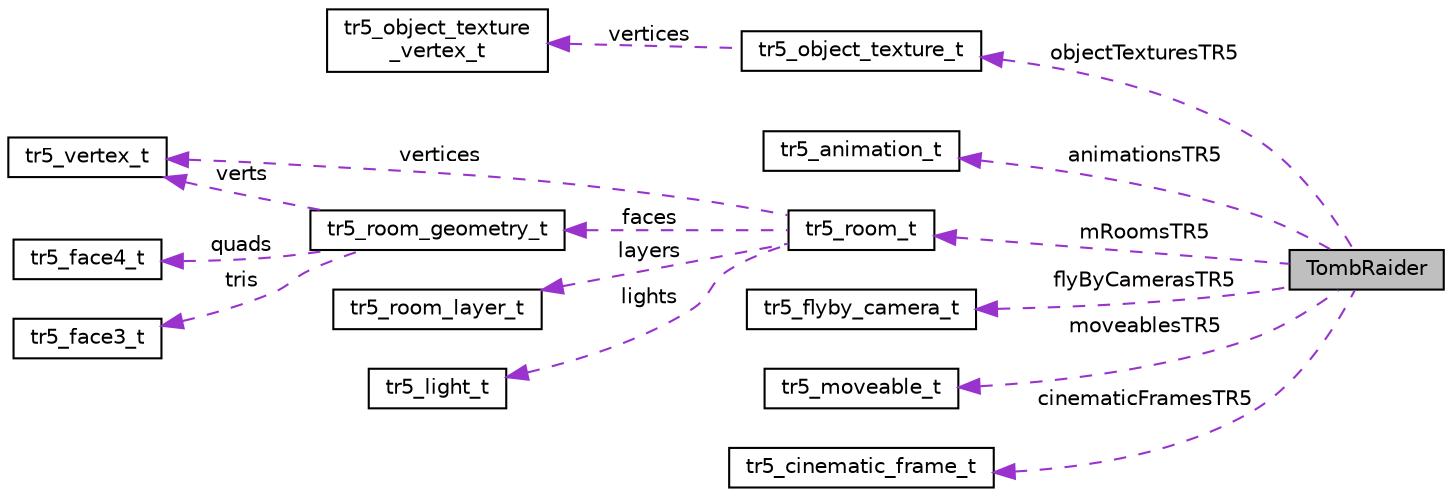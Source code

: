 digraph "TombRaider"
{
 // INTERACTIVE_SVG=YES
  edge [fontname="Helvetica",fontsize="10",labelfontname="Helvetica",labelfontsize="10"];
  node [fontname="Helvetica",fontsize="10",shape=record];
  rankdir="LR";
  Node1 [label="TombRaider",height=0.2,width=0.4,color="black", fillcolor="grey75", style="filled" fontcolor="black"];
  Node2 -> Node1 [dir="back",color="darkorchid3",fontsize="10",style="dashed",label=" objectTexturesTR5" ,fontname="Helvetica"];
  Node2 [label="tr5_object_texture_t",height=0.2,width=0.4,color="black", fillcolor="white", style="filled",URL="$_tomb_raider_8h.html#structtr5__object__texture__t"];
  Node3 -> Node2 [dir="back",color="darkorchid3",fontsize="10",style="dashed",label=" vertices" ,fontname="Helvetica"];
  Node3 [label="tr5_object_texture\l_vertex_t",height=0.2,width=0.4,color="black", fillcolor="white", style="filled",URL="$_tomb_raider_8h.html#structtr5__object__texture__vertex__t"];
  Node4 -> Node1 [dir="back",color="darkorchid3",fontsize="10",style="dashed",label=" animationsTR5" ,fontname="Helvetica"];
  Node4 [label="tr5_animation_t",height=0.2,width=0.4,color="black", fillcolor="white", style="filled",URL="$_tomb_raider_8h.html#structtr5__animation__t"];
  Node5 -> Node1 [dir="back",color="darkorchid3",fontsize="10",style="dashed",label=" mRoomsTR5" ,fontname="Helvetica"];
  Node5 [label="tr5_room_t",height=0.2,width=0.4,color="black", fillcolor="white", style="filled",URL="$_tomb_raider_8h.html#structtr5__room__t"];
  Node6 -> Node5 [dir="back",color="darkorchid3",fontsize="10",style="dashed",label=" vertices" ,fontname="Helvetica"];
  Node6 [label="tr5_vertex_t",height=0.2,width=0.4,color="black", fillcolor="white", style="filled",URL="$_tomb_raider_8h.html#structtr5__vertex__t"];
  Node7 -> Node5 [dir="back",color="darkorchid3",fontsize="10",style="dashed",label=" layers" ,fontname="Helvetica"];
  Node7 [label="tr5_room_layer_t",height=0.2,width=0.4,color="black", fillcolor="white", style="filled",URL="$_tomb_raider_8h.html#structtr5__room__layer__t"];
  Node8 -> Node5 [dir="back",color="darkorchid3",fontsize="10",style="dashed",label=" faces" ,fontname="Helvetica"];
  Node8 [label="tr5_room_geometry_t",height=0.2,width=0.4,color="black", fillcolor="white", style="filled",URL="$_tomb_raider_8h.html#structtr5__room__geometry__t"];
  Node9 -> Node8 [dir="back",color="darkorchid3",fontsize="10",style="dashed",label=" quads" ,fontname="Helvetica"];
  Node9 [label="tr5_face4_t",height=0.2,width=0.4,color="black", fillcolor="white", style="filled",URL="$_tomb_raider_8h.html#structtr5__face4__t"];
  Node6 -> Node8 [dir="back",color="darkorchid3",fontsize="10",style="dashed",label=" verts" ,fontname="Helvetica"];
  Node10 -> Node8 [dir="back",color="darkorchid3",fontsize="10",style="dashed",label=" tris" ,fontname="Helvetica"];
  Node10 [label="tr5_face3_t",height=0.2,width=0.4,color="black", fillcolor="white", style="filled",URL="$_tomb_raider_8h.html#structtr5__face3__t"];
  Node11 -> Node5 [dir="back",color="darkorchid3",fontsize="10",style="dashed",label=" lights" ,fontname="Helvetica"];
  Node11 [label="tr5_light_t",height=0.2,width=0.4,color="black", fillcolor="white", style="filled",URL="$_tomb_raider_8h.html#structtr5__light__t"];
  Node12 -> Node1 [dir="back",color="darkorchid3",fontsize="10",style="dashed",label=" flyByCamerasTR5" ,fontname="Helvetica"];
  Node12 [label="tr5_flyby_camera_t",height=0.2,width=0.4,color="black", fillcolor="white", style="filled",URL="$_tomb_raider_8h.html#structtr5__flyby__camera__t"];
  Node13 -> Node1 [dir="back",color="darkorchid3",fontsize="10",style="dashed",label=" moveablesTR5" ,fontname="Helvetica"];
  Node13 [label="tr5_moveable_t",height=0.2,width=0.4,color="black", fillcolor="white", style="filled",URL="$_tomb_raider_8h.html#structtr5__moveable__t"];
  Node14 -> Node1 [dir="back",color="darkorchid3",fontsize="10",style="dashed",label=" cinematicFramesTR5" ,fontname="Helvetica"];
  Node14 [label="tr5_cinematic_frame_t",height=0.2,width=0.4,color="black", fillcolor="white", style="filled",URL="$_tomb_raider_8h.html#structtr5__cinematic__frame__t"];
}
